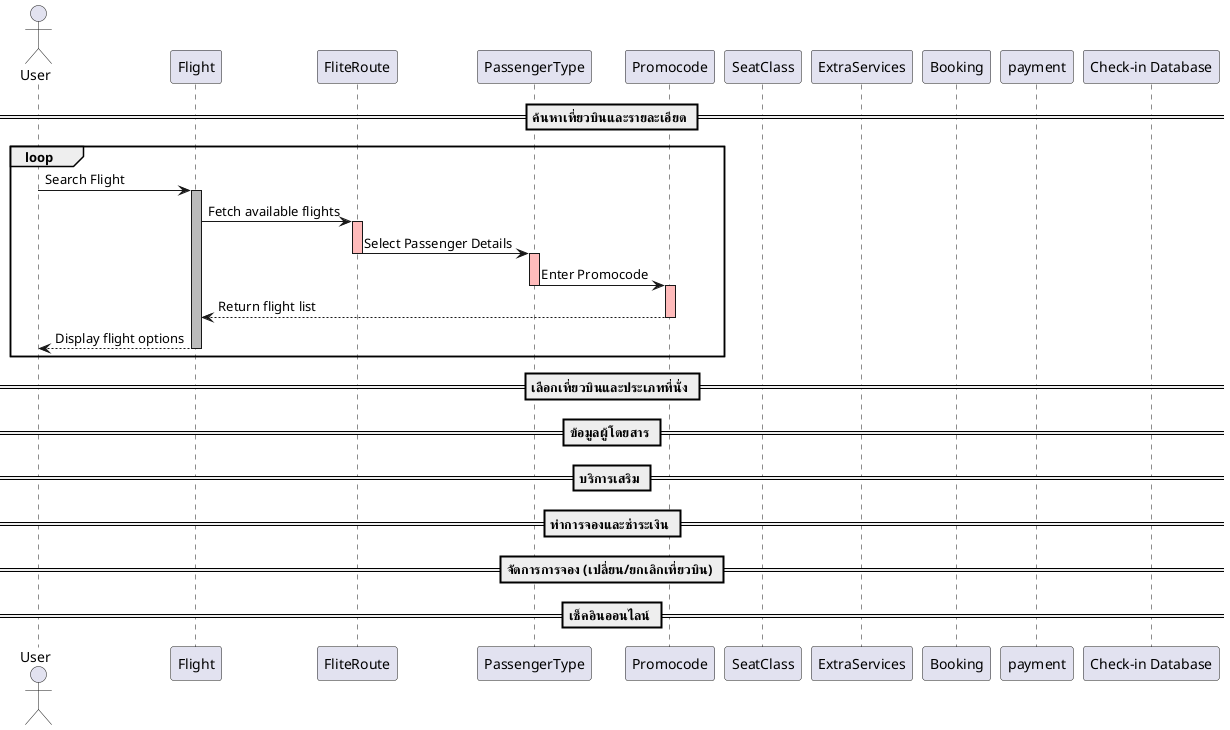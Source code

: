 @startuml

actor "User" as user
participant Flight
participant FliteRoute
participant PassengerType
participant Promocode
participant SeatClass
participant ExtraServices
participant Booking
participant payment
participant "Check-in Database" as checkinDB

== ค้นหาเที่ยวบินและรายละเอียด ==
loop 
   user -> Flight: Search Flight
   activate Flight #BBBBBB
   Flight -> FliteRoute: Fetch available flights
   activate FliteRoute #FFBBBB
   FliteRoute ->PassengerType: Select Passenger Details
   deactivate FliteRoute 
   activate PassengerType #FFBBBB
   PassengerType -> Promocode : Enter Promocode
   deactivate PassengerType
   activate Promocode #FFBBBB
   Promocode --> Flight: Return flight list
   deactivate Promocode
   Flight --> user: Display flight options
   deactivate Flight
end

== เลือกเที่ยวบินและประเภทที่นั่ง ==


== ข้อมูลผู้โดยสาร ==


== บริการเสริม ==


== ทำการจองและชำระเงิน ==


== จัดการการจอง (เปลี่ยน/ยกเลิกเที่ยวบิน) ==


== เช็คอินออนไลน์ ==



@enduml